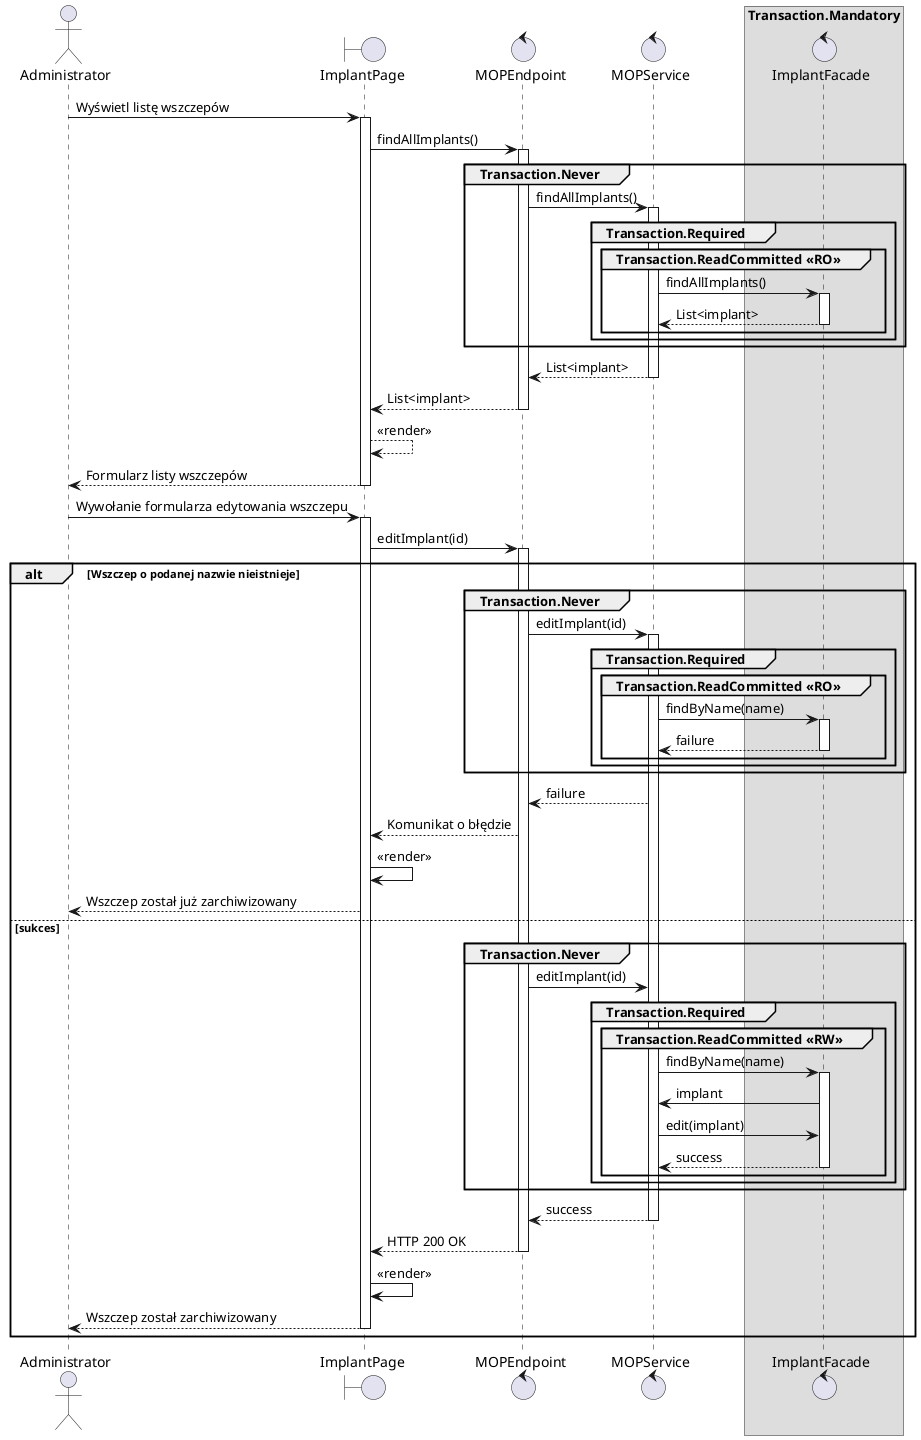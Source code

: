 @startuml MOP.3 - Edytuj wszczep

actor Administrator as admin
boundary ImplantPage as gui
control MOPEndpoint as controller
control MOPService as service
control ImplantFacade as facade

skinparam backgroundcolor transparent
box Transaction.Mandatory 
    participant facade
end box

admin -> gui ++ : Wyświetl listę wszczepów
gui -> controller ++ :  findAllImplants()
group Transaction.Never
    controller -> service ++ : findAllImplants()
    group Transaction.Required
        group Transaction.ReadCommitted <<RO>>
            service -> facade ++ : findAllImplants()
            return List<implant>
        end
    end
end
return List<implant>
return List<implant>
gui --> gui : <<render>>
return Formularz listy wszczepów

admin -> gui ++ : Wywołanie formularza edytowania wszczepu
gui -> controller ++ : editImplant(id)

alt Wszczep o podanej nazwie nieistnieje
    group Transaction.Never
        controller -> service ++: editImplant(id)
        group Transaction.Required
            group Transaction.ReadCommitted <<RO>>
                service -> facade ++ : findByName(name)
                return failure
            end
        end  
    end
    service --> controller : failure
    controller --> gui : Komunikat o błędzie
    gui -> gui : <<render>>
    gui --> admin : Wszczep został już zarchiwizowany

else  sukces
    group Transaction.Never
        controller -> service : editImplant(id)
        group Transaction.Required
            group Transaction.ReadCommitted <<RW>>
                service -> facade ++ : findByName(name)
                facade -> service : implant
                service -> facade : edit(implant)
                return success
            end
        end
    end
    return success
    return HTTP 200 OK
gui -> gui : <<render>>
return Wszczep został zarchiwizowany
end


@enduml